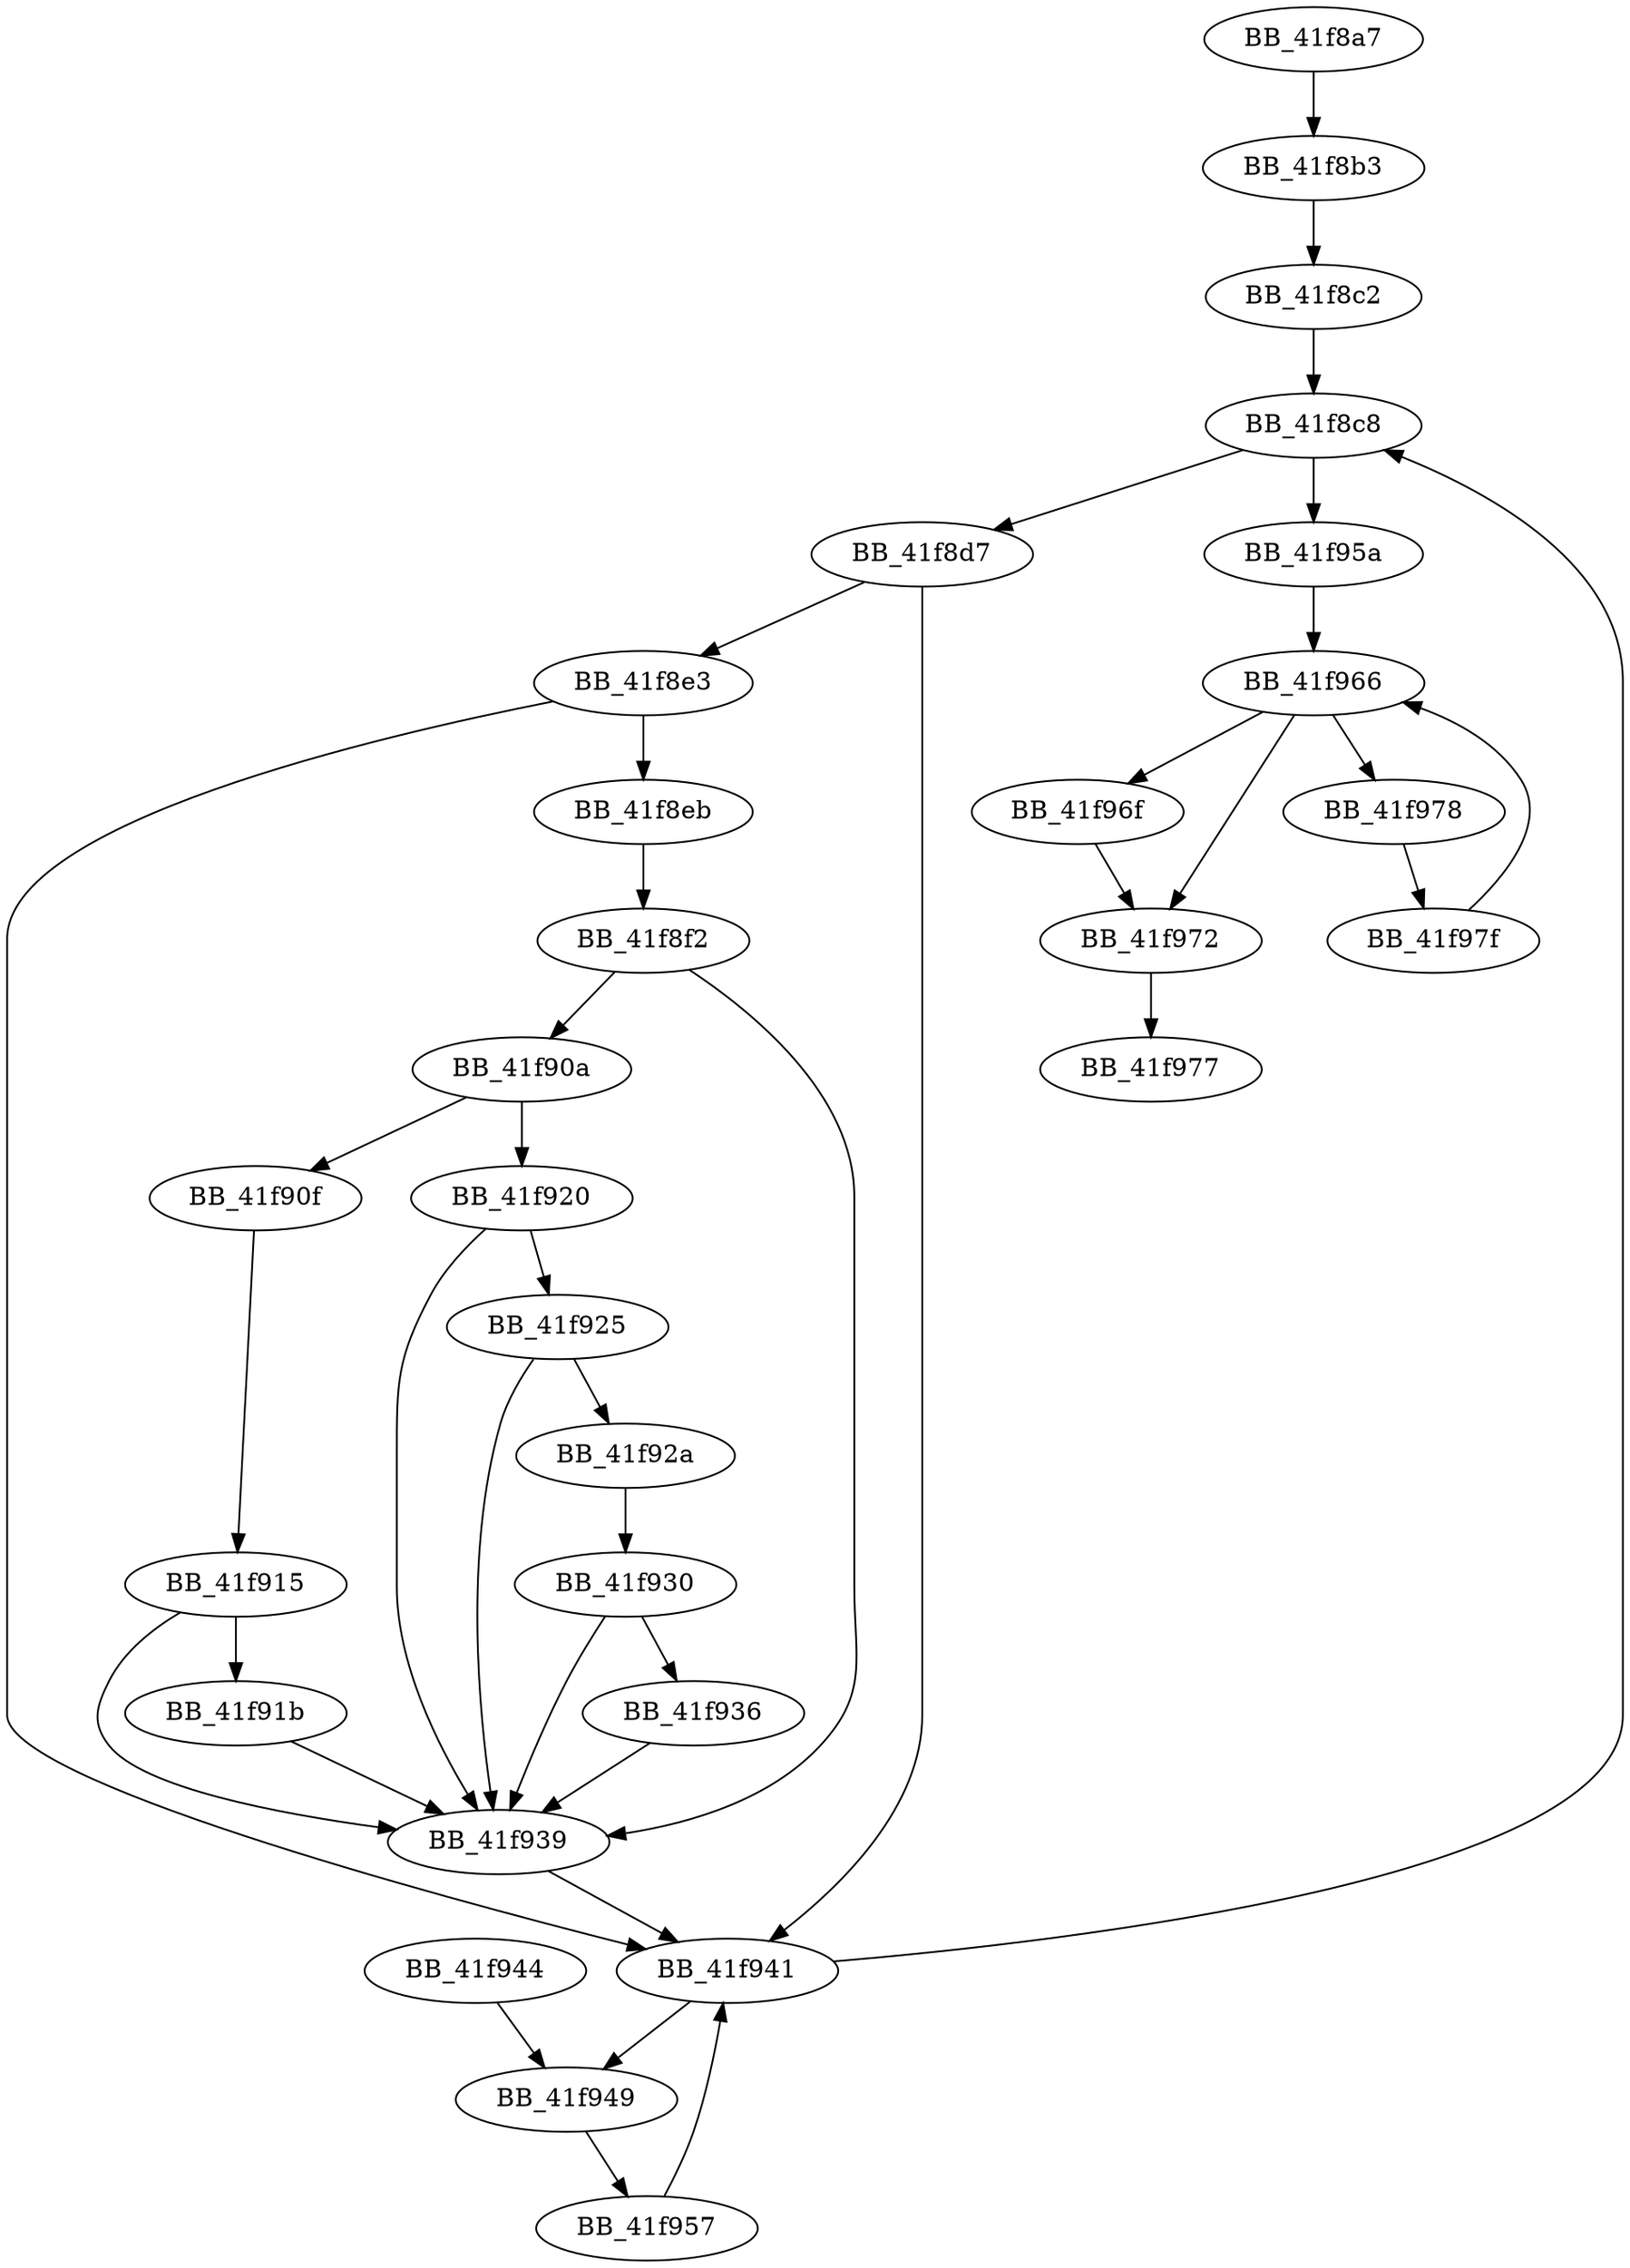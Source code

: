 DiGraph _flsall{
BB_41f8a7->BB_41f8b3
BB_41f8b3->BB_41f8c2
BB_41f8c2->BB_41f8c8
BB_41f8c8->BB_41f8d7
BB_41f8c8->BB_41f95a
BB_41f8d7->BB_41f8e3
BB_41f8d7->BB_41f941
BB_41f8e3->BB_41f8eb
BB_41f8e3->BB_41f941
BB_41f8eb->BB_41f8f2
BB_41f8f2->BB_41f90a
BB_41f8f2->BB_41f939
BB_41f90a->BB_41f90f
BB_41f90a->BB_41f920
BB_41f90f->BB_41f915
BB_41f915->BB_41f91b
BB_41f915->BB_41f939
BB_41f91b->BB_41f939
BB_41f920->BB_41f925
BB_41f920->BB_41f939
BB_41f925->BB_41f92a
BB_41f925->BB_41f939
BB_41f92a->BB_41f930
BB_41f930->BB_41f936
BB_41f930->BB_41f939
BB_41f936->BB_41f939
BB_41f939->BB_41f941
BB_41f941->BB_41f8c8
BB_41f941->BB_41f949
BB_41f944->BB_41f949
BB_41f949->BB_41f957
BB_41f957->BB_41f941
BB_41f95a->BB_41f966
BB_41f966->BB_41f96f
BB_41f966->BB_41f972
BB_41f966->BB_41f978
BB_41f96f->BB_41f972
BB_41f972->BB_41f977
BB_41f978->BB_41f97f
BB_41f97f->BB_41f966
}
